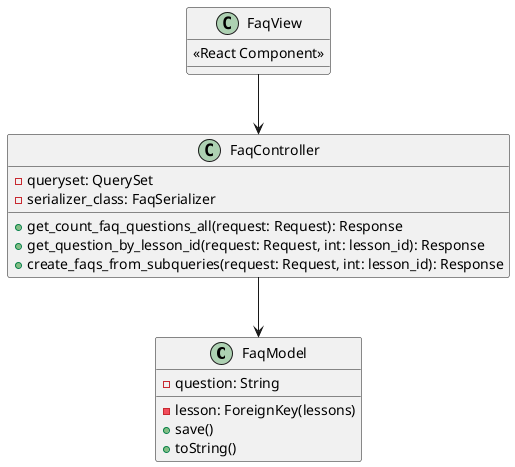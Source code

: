 @startuml

class FaqModel {
  - lesson: ForeignKey(lessons)
  - question: String
  + save()
  + toString()
}

class FaqController {
  - queryset: QuerySet
  - serializer_class: FaqSerializer
  + get_count_faq_questions_all(request: Request): Response
  + get_question_by_lesson_id(request: Request, int: lesson_id): Response
  + create_faqs_from_subqueries(request: Request, int: lesson_id): Response
}

class FaqView {
  <<React Component>>
}

FaqController --> FaqModel
FaqView --> FaqController

@enduml
